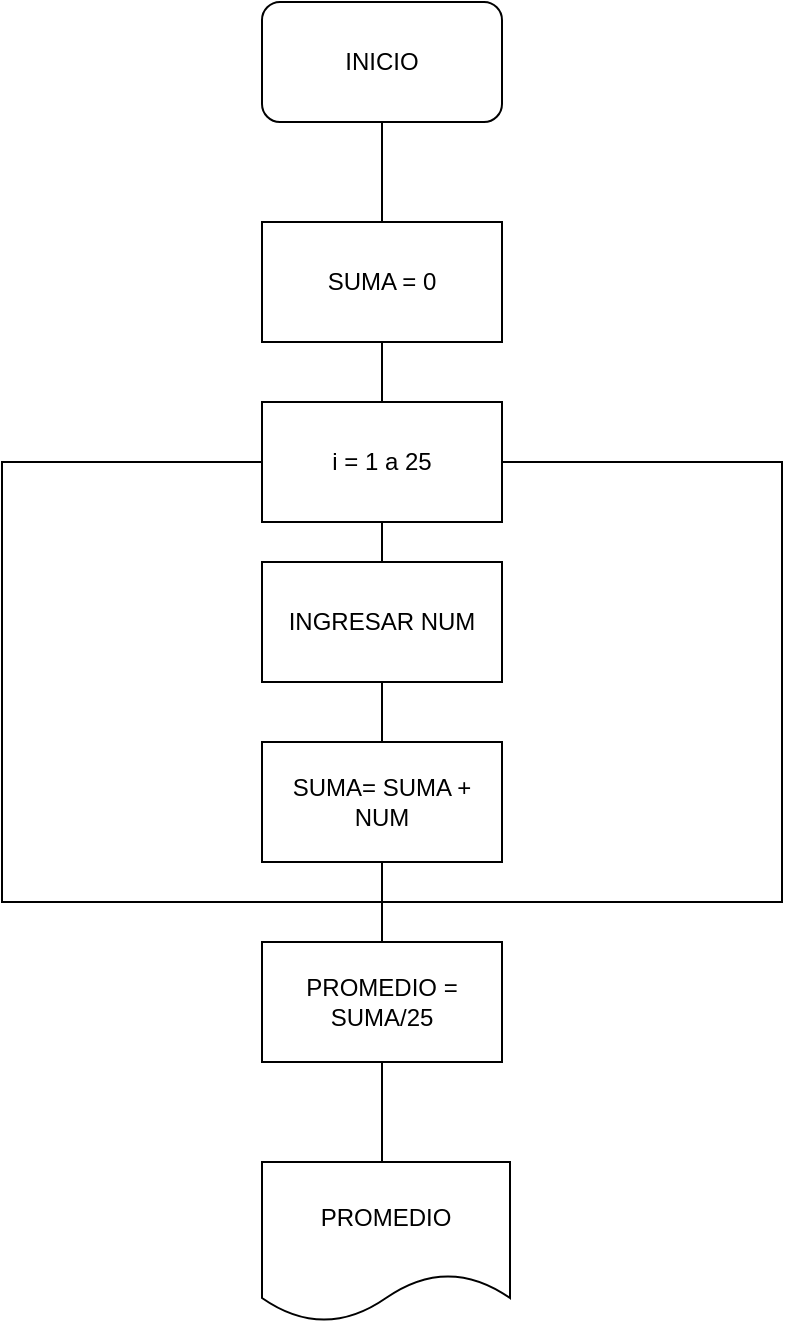 <mxfile version="17.4.6" type="device"><diagram id="IoxZwcoDSVHVhkCOwK5r" name="Page-1"><mxGraphModel dx="1038" dy="547" grid="1" gridSize="10" guides="1" tooltips="1" connect="1" arrows="1" fold="1" page="1" pageScale="1" pageWidth="827" pageHeight="1169" math="0" shadow="0"><root><mxCell id="0"/><mxCell id="1" parent="0"/><mxCell id="b6g4SA8R7eywwfoTW3E7-1" value="INICIO" style="rounded=1;whiteSpace=wrap;html=1;" vertex="1" parent="1"><mxGeometry x="350" y="70" width="120" height="60" as="geometry"/></mxCell><mxCell id="b6g4SA8R7eywwfoTW3E7-3" value="" style="endArrow=none;html=1;rounded=0;entryX=0.5;entryY=1;entryDx=0;entryDy=0;" edge="1" parent="1" target="b6g4SA8R7eywwfoTW3E7-1"><mxGeometry width="50" height="50" relative="1" as="geometry"><mxPoint x="410" y="180" as="sourcePoint"/><mxPoint x="450" y="130" as="targetPoint"/></mxGeometry></mxCell><mxCell id="b6g4SA8R7eywwfoTW3E7-4" value="SUMA = 0" style="rounded=0;whiteSpace=wrap;html=1;" vertex="1" parent="1"><mxGeometry x="350" y="180" width="120" height="60" as="geometry"/></mxCell><mxCell id="b6g4SA8R7eywwfoTW3E7-5" value="i = 1 a 25" style="rounded=0;whiteSpace=wrap;html=1;" vertex="1" parent="1"><mxGeometry x="350" y="270" width="120" height="60" as="geometry"/></mxCell><mxCell id="b6g4SA8R7eywwfoTW3E7-6" value="" style="endArrow=none;html=1;rounded=0;entryX=0.5;entryY=1;entryDx=0;entryDy=0;exitX=0.5;exitY=0;exitDx=0;exitDy=0;" edge="1" parent="1" source="b6g4SA8R7eywwfoTW3E7-5" target="b6g4SA8R7eywwfoTW3E7-4"><mxGeometry width="50" height="50" relative="1" as="geometry"><mxPoint x="390" y="310" as="sourcePoint"/><mxPoint x="440" y="260" as="targetPoint"/></mxGeometry></mxCell><mxCell id="b6g4SA8R7eywwfoTW3E7-7" value="INGRESAR NUM" style="rounded=0;whiteSpace=wrap;html=1;" vertex="1" parent="1"><mxGeometry x="350" y="350" width="120" height="60" as="geometry"/></mxCell><mxCell id="b6g4SA8R7eywwfoTW3E7-8" value="SUMA= SUMA + NUM" style="rounded=0;whiteSpace=wrap;html=1;" vertex="1" parent="1"><mxGeometry x="350" y="440" width="120" height="60" as="geometry"/></mxCell><mxCell id="b6g4SA8R7eywwfoTW3E7-9" value="" style="endArrow=none;html=1;rounded=0;exitX=0.5;exitY=1;exitDx=0;exitDy=0;entryX=0.5;entryY=0;entryDx=0;entryDy=0;" edge="1" parent="1" source="b6g4SA8R7eywwfoTW3E7-5" target="b6g4SA8R7eywwfoTW3E7-7"><mxGeometry width="50" height="50" relative="1" as="geometry"><mxPoint x="390" y="300" as="sourcePoint"/><mxPoint x="440" y="250" as="targetPoint"/></mxGeometry></mxCell><mxCell id="b6g4SA8R7eywwfoTW3E7-10" value="" style="endArrow=none;html=1;rounded=0;entryX=0.5;entryY=1;entryDx=0;entryDy=0;" edge="1" parent="1" source="b6g4SA8R7eywwfoTW3E7-8" target="b6g4SA8R7eywwfoTW3E7-7"><mxGeometry width="50" height="50" relative="1" as="geometry"><mxPoint x="390" y="460" as="sourcePoint"/><mxPoint x="440" y="410" as="targetPoint"/></mxGeometry></mxCell><mxCell id="b6g4SA8R7eywwfoTW3E7-11" value="" style="endArrow=none;html=1;rounded=0;entryX=0.5;entryY=1;entryDx=0;entryDy=0;" edge="1" parent="1" target="b6g4SA8R7eywwfoTW3E7-8"><mxGeometry width="50" height="50" relative="1" as="geometry"><mxPoint x="410" y="540" as="sourcePoint"/><mxPoint x="430" y="500" as="targetPoint"/></mxGeometry></mxCell><mxCell id="b6g4SA8R7eywwfoTW3E7-12" value="PROMEDIO = SUMA/25" style="rounded=0;whiteSpace=wrap;html=1;" vertex="1" parent="1"><mxGeometry x="350" y="540" width="120" height="60" as="geometry"/></mxCell><mxCell id="b6g4SA8R7eywwfoTW3E7-13" value="" style="endArrow=none;html=1;rounded=0;entryX=0;entryY=0.5;entryDx=0;entryDy=0;" edge="1" parent="1" target="b6g4SA8R7eywwfoTW3E7-5"><mxGeometry width="50" height="50" relative="1" as="geometry"><mxPoint x="410" y="520" as="sourcePoint"/><mxPoint x="260" y="290" as="targetPoint"/><Array as="points"><mxPoint x="220" y="520"/><mxPoint x="220" y="300"/></Array></mxGeometry></mxCell><mxCell id="b6g4SA8R7eywwfoTW3E7-15" value="" style="endArrow=none;html=1;rounded=0;exitX=1;exitY=0.5;exitDx=0;exitDy=0;" edge="1" parent="1" source="b6g4SA8R7eywwfoTW3E7-5"><mxGeometry width="50" height="50" relative="1" as="geometry"><mxPoint x="510" y="330" as="sourcePoint"/><mxPoint x="410" y="520" as="targetPoint"/><Array as="points"><mxPoint x="610" y="300"/><mxPoint x="610" y="520"/></Array></mxGeometry></mxCell><mxCell id="b6g4SA8R7eywwfoTW3E7-16" value="" style="endArrow=none;html=1;rounded=0;entryX=0.5;entryY=1;entryDx=0;entryDy=0;" edge="1" parent="1" target="b6g4SA8R7eywwfoTW3E7-12"><mxGeometry width="50" height="50" relative="1" as="geometry"><mxPoint x="410" y="650" as="sourcePoint"/><mxPoint x="450" y="630" as="targetPoint"/></mxGeometry></mxCell><mxCell id="b6g4SA8R7eywwfoTW3E7-17" value="PROMEDIO" style="shape=document;whiteSpace=wrap;html=1;boundedLbl=1;" vertex="1" parent="1"><mxGeometry x="350" y="650" width="124" height="80" as="geometry"/></mxCell></root></mxGraphModel></diagram></mxfile>